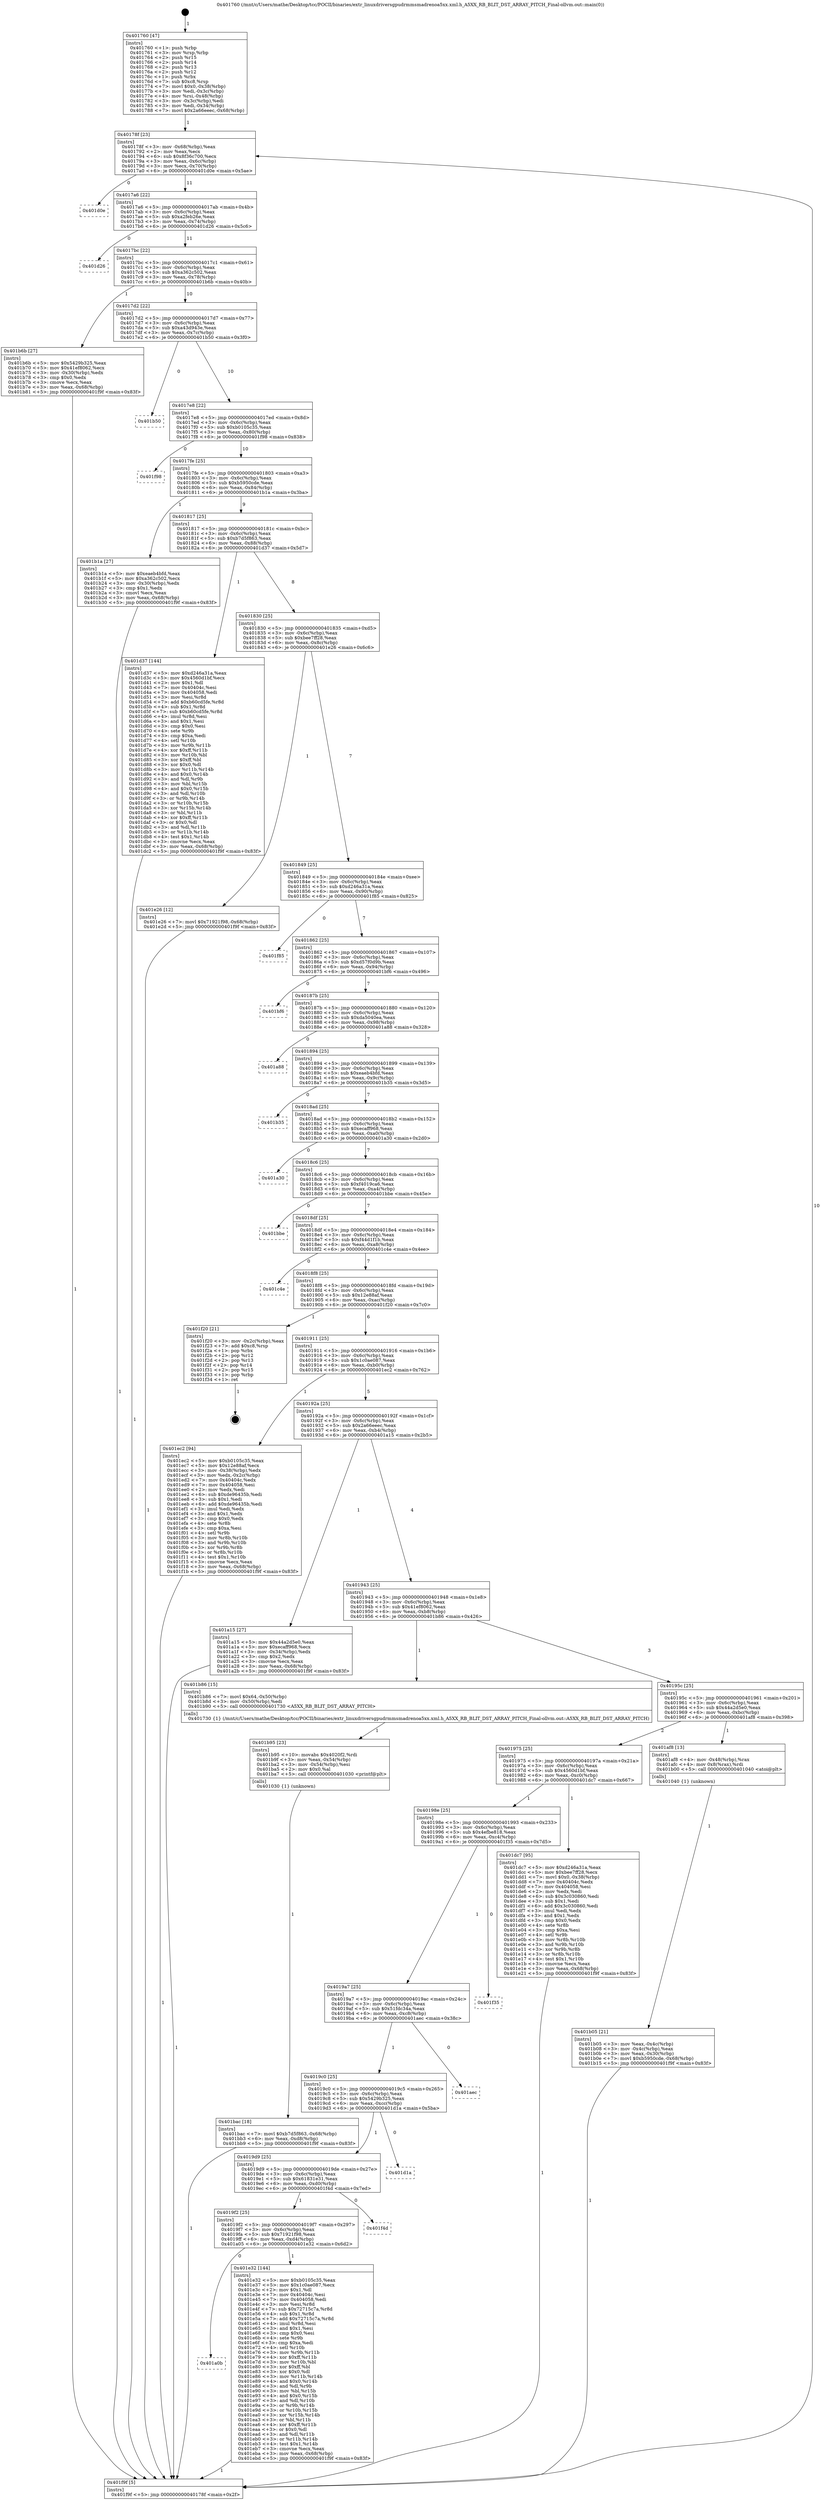digraph "0x401760" {
  label = "0x401760 (/mnt/c/Users/mathe/Desktop/tcc/POCII/binaries/extr_linuxdriversgpudrmmsmadrenoa5xx.xml.h_A5XX_RB_BLIT_DST_ARRAY_PITCH_Final-ollvm.out::main(0))"
  labelloc = "t"
  node[shape=record]

  Entry [label="",width=0.3,height=0.3,shape=circle,fillcolor=black,style=filled]
  "0x40178f" [label="{
     0x40178f [23]\l
     | [instrs]\l
     &nbsp;&nbsp;0x40178f \<+3\>: mov -0x68(%rbp),%eax\l
     &nbsp;&nbsp;0x401792 \<+2\>: mov %eax,%ecx\l
     &nbsp;&nbsp;0x401794 \<+6\>: sub $0x8f36c700,%ecx\l
     &nbsp;&nbsp;0x40179a \<+3\>: mov %eax,-0x6c(%rbp)\l
     &nbsp;&nbsp;0x40179d \<+3\>: mov %ecx,-0x70(%rbp)\l
     &nbsp;&nbsp;0x4017a0 \<+6\>: je 0000000000401d0e \<main+0x5ae\>\l
  }"]
  "0x401d0e" [label="{
     0x401d0e\l
  }", style=dashed]
  "0x4017a6" [label="{
     0x4017a6 [22]\l
     | [instrs]\l
     &nbsp;&nbsp;0x4017a6 \<+5\>: jmp 00000000004017ab \<main+0x4b\>\l
     &nbsp;&nbsp;0x4017ab \<+3\>: mov -0x6c(%rbp),%eax\l
     &nbsp;&nbsp;0x4017ae \<+5\>: sub $0xa2feb26e,%eax\l
     &nbsp;&nbsp;0x4017b3 \<+3\>: mov %eax,-0x74(%rbp)\l
     &nbsp;&nbsp;0x4017b6 \<+6\>: je 0000000000401d26 \<main+0x5c6\>\l
  }"]
  Exit [label="",width=0.3,height=0.3,shape=circle,fillcolor=black,style=filled,peripheries=2]
  "0x401d26" [label="{
     0x401d26\l
  }", style=dashed]
  "0x4017bc" [label="{
     0x4017bc [22]\l
     | [instrs]\l
     &nbsp;&nbsp;0x4017bc \<+5\>: jmp 00000000004017c1 \<main+0x61\>\l
     &nbsp;&nbsp;0x4017c1 \<+3\>: mov -0x6c(%rbp),%eax\l
     &nbsp;&nbsp;0x4017c4 \<+5\>: sub $0xa362c502,%eax\l
     &nbsp;&nbsp;0x4017c9 \<+3\>: mov %eax,-0x78(%rbp)\l
     &nbsp;&nbsp;0x4017cc \<+6\>: je 0000000000401b6b \<main+0x40b\>\l
  }"]
  "0x401a0b" [label="{
     0x401a0b\l
  }", style=dashed]
  "0x401b6b" [label="{
     0x401b6b [27]\l
     | [instrs]\l
     &nbsp;&nbsp;0x401b6b \<+5\>: mov $0x5429b325,%eax\l
     &nbsp;&nbsp;0x401b70 \<+5\>: mov $0x41ef8062,%ecx\l
     &nbsp;&nbsp;0x401b75 \<+3\>: mov -0x30(%rbp),%edx\l
     &nbsp;&nbsp;0x401b78 \<+3\>: cmp $0x0,%edx\l
     &nbsp;&nbsp;0x401b7b \<+3\>: cmove %ecx,%eax\l
     &nbsp;&nbsp;0x401b7e \<+3\>: mov %eax,-0x68(%rbp)\l
     &nbsp;&nbsp;0x401b81 \<+5\>: jmp 0000000000401f9f \<main+0x83f\>\l
  }"]
  "0x4017d2" [label="{
     0x4017d2 [22]\l
     | [instrs]\l
     &nbsp;&nbsp;0x4017d2 \<+5\>: jmp 00000000004017d7 \<main+0x77\>\l
     &nbsp;&nbsp;0x4017d7 \<+3\>: mov -0x6c(%rbp),%eax\l
     &nbsp;&nbsp;0x4017da \<+5\>: sub $0xa43d943e,%eax\l
     &nbsp;&nbsp;0x4017df \<+3\>: mov %eax,-0x7c(%rbp)\l
     &nbsp;&nbsp;0x4017e2 \<+6\>: je 0000000000401b50 \<main+0x3f0\>\l
  }"]
  "0x401e32" [label="{
     0x401e32 [144]\l
     | [instrs]\l
     &nbsp;&nbsp;0x401e32 \<+5\>: mov $0xb0105c35,%eax\l
     &nbsp;&nbsp;0x401e37 \<+5\>: mov $0x1c0ae087,%ecx\l
     &nbsp;&nbsp;0x401e3c \<+2\>: mov $0x1,%dl\l
     &nbsp;&nbsp;0x401e3e \<+7\>: mov 0x40404c,%esi\l
     &nbsp;&nbsp;0x401e45 \<+7\>: mov 0x404058,%edi\l
     &nbsp;&nbsp;0x401e4c \<+3\>: mov %esi,%r8d\l
     &nbsp;&nbsp;0x401e4f \<+7\>: sub $0x72715c7a,%r8d\l
     &nbsp;&nbsp;0x401e56 \<+4\>: sub $0x1,%r8d\l
     &nbsp;&nbsp;0x401e5a \<+7\>: add $0x72715c7a,%r8d\l
     &nbsp;&nbsp;0x401e61 \<+4\>: imul %r8d,%esi\l
     &nbsp;&nbsp;0x401e65 \<+3\>: and $0x1,%esi\l
     &nbsp;&nbsp;0x401e68 \<+3\>: cmp $0x0,%esi\l
     &nbsp;&nbsp;0x401e6b \<+4\>: sete %r9b\l
     &nbsp;&nbsp;0x401e6f \<+3\>: cmp $0xa,%edi\l
     &nbsp;&nbsp;0x401e72 \<+4\>: setl %r10b\l
     &nbsp;&nbsp;0x401e76 \<+3\>: mov %r9b,%r11b\l
     &nbsp;&nbsp;0x401e79 \<+4\>: xor $0xff,%r11b\l
     &nbsp;&nbsp;0x401e7d \<+3\>: mov %r10b,%bl\l
     &nbsp;&nbsp;0x401e80 \<+3\>: xor $0xff,%bl\l
     &nbsp;&nbsp;0x401e83 \<+3\>: xor $0x0,%dl\l
     &nbsp;&nbsp;0x401e86 \<+3\>: mov %r11b,%r14b\l
     &nbsp;&nbsp;0x401e89 \<+4\>: and $0x0,%r14b\l
     &nbsp;&nbsp;0x401e8d \<+3\>: and %dl,%r9b\l
     &nbsp;&nbsp;0x401e90 \<+3\>: mov %bl,%r15b\l
     &nbsp;&nbsp;0x401e93 \<+4\>: and $0x0,%r15b\l
     &nbsp;&nbsp;0x401e97 \<+3\>: and %dl,%r10b\l
     &nbsp;&nbsp;0x401e9a \<+3\>: or %r9b,%r14b\l
     &nbsp;&nbsp;0x401e9d \<+3\>: or %r10b,%r15b\l
     &nbsp;&nbsp;0x401ea0 \<+3\>: xor %r15b,%r14b\l
     &nbsp;&nbsp;0x401ea3 \<+3\>: or %bl,%r11b\l
     &nbsp;&nbsp;0x401ea6 \<+4\>: xor $0xff,%r11b\l
     &nbsp;&nbsp;0x401eaa \<+3\>: or $0x0,%dl\l
     &nbsp;&nbsp;0x401ead \<+3\>: and %dl,%r11b\l
     &nbsp;&nbsp;0x401eb0 \<+3\>: or %r11b,%r14b\l
     &nbsp;&nbsp;0x401eb3 \<+4\>: test $0x1,%r14b\l
     &nbsp;&nbsp;0x401eb7 \<+3\>: cmovne %ecx,%eax\l
     &nbsp;&nbsp;0x401eba \<+3\>: mov %eax,-0x68(%rbp)\l
     &nbsp;&nbsp;0x401ebd \<+5\>: jmp 0000000000401f9f \<main+0x83f\>\l
  }"]
  "0x401b50" [label="{
     0x401b50\l
  }", style=dashed]
  "0x4017e8" [label="{
     0x4017e8 [22]\l
     | [instrs]\l
     &nbsp;&nbsp;0x4017e8 \<+5\>: jmp 00000000004017ed \<main+0x8d\>\l
     &nbsp;&nbsp;0x4017ed \<+3\>: mov -0x6c(%rbp),%eax\l
     &nbsp;&nbsp;0x4017f0 \<+5\>: sub $0xb0105c35,%eax\l
     &nbsp;&nbsp;0x4017f5 \<+3\>: mov %eax,-0x80(%rbp)\l
     &nbsp;&nbsp;0x4017f8 \<+6\>: je 0000000000401f98 \<main+0x838\>\l
  }"]
  "0x4019f2" [label="{
     0x4019f2 [25]\l
     | [instrs]\l
     &nbsp;&nbsp;0x4019f2 \<+5\>: jmp 00000000004019f7 \<main+0x297\>\l
     &nbsp;&nbsp;0x4019f7 \<+3\>: mov -0x6c(%rbp),%eax\l
     &nbsp;&nbsp;0x4019fa \<+5\>: sub $0x71921f98,%eax\l
     &nbsp;&nbsp;0x4019ff \<+6\>: mov %eax,-0xd4(%rbp)\l
     &nbsp;&nbsp;0x401a05 \<+6\>: je 0000000000401e32 \<main+0x6d2\>\l
  }"]
  "0x401f98" [label="{
     0x401f98\l
  }", style=dashed]
  "0x4017fe" [label="{
     0x4017fe [25]\l
     | [instrs]\l
     &nbsp;&nbsp;0x4017fe \<+5\>: jmp 0000000000401803 \<main+0xa3\>\l
     &nbsp;&nbsp;0x401803 \<+3\>: mov -0x6c(%rbp),%eax\l
     &nbsp;&nbsp;0x401806 \<+5\>: sub $0xb5950cde,%eax\l
     &nbsp;&nbsp;0x40180b \<+6\>: mov %eax,-0x84(%rbp)\l
     &nbsp;&nbsp;0x401811 \<+6\>: je 0000000000401b1a \<main+0x3ba\>\l
  }"]
  "0x401f4d" [label="{
     0x401f4d\l
  }", style=dashed]
  "0x401b1a" [label="{
     0x401b1a [27]\l
     | [instrs]\l
     &nbsp;&nbsp;0x401b1a \<+5\>: mov $0xeaeb4bfd,%eax\l
     &nbsp;&nbsp;0x401b1f \<+5\>: mov $0xa362c502,%ecx\l
     &nbsp;&nbsp;0x401b24 \<+3\>: mov -0x30(%rbp),%edx\l
     &nbsp;&nbsp;0x401b27 \<+3\>: cmp $0x1,%edx\l
     &nbsp;&nbsp;0x401b2a \<+3\>: cmovl %ecx,%eax\l
     &nbsp;&nbsp;0x401b2d \<+3\>: mov %eax,-0x68(%rbp)\l
     &nbsp;&nbsp;0x401b30 \<+5\>: jmp 0000000000401f9f \<main+0x83f\>\l
  }"]
  "0x401817" [label="{
     0x401817 [25]\l
     | [instrs]\l
     &nbsp;&nbsp;0x401817 \<+5\>: jmp 000000000040181c \<main+0xbc\>\l
     &nbsp;&nbsp;0x40181c \<+3\>: mov -0x6c(%rbp),%eax\l
     &nbsp;&nbsp;0x40181f \<+5\>: sub $0xb7d5f863,%eax\l
     &nbsp;&nbsp;0x401824 \<+6\>: mov %eax,-0x88(%rbp)\l
     &nbsp;&nbsp;0x40182a \<+6\>: je 0000000000401d37 \<main+0x5d7\>\l
  }"]
  "0x4019d9" [label="{
     0x4019d9 [25]\l
     | [instrs]\l
     &nbsp;&nbsp;0x4019d9 \<+5\>: jmp 00000000004019de \<main+0x27e\>\l
     &nbsp;&nbsp;0x4019de \<+3\>: mov -0x6c(%rbp),%eax\l
     &nbsp;&nbsp;0x4019e1 \<+5\>: sub $0x61831e31,%eax\l
     &nbsp;&nbsp;0x4019e6 \<+6\>: mov %eax,-0xd0(%rbp)\l
     &nbsp;&nbsp;0x4019ec \<+6\>: je 0000000000401f4d \<main+0x7ed\>\l
  }"]
  "0x401d37" [label="{
     0x401d37 [144]\l
     | [instrs]\l
     &nbsp;&nbsp;0x401d37 \<+5\>: mov $0xd246a31a,%eax\l
     &nbsp;&nbsp;0x401d3c \<+5\>: mov $0x4560d1bf,%ecx\l
     &nbsp;&nbsp;0x401d41 \<+2\>: mov $0x1,%dl\l
     &nbsp;&nbsp;0x401d43 \<+7\>: mov 0x40404c,%esi\l
     &nbsp;&nbsp;0x401d4a \<+7\>: mov 0x404058,%edi\l
     &nbsp;&nbsp;0x401d51 \<+3\>: mov %esi,%r8d\l
     &nbsp;&nbsp;0x401d54 \<+7\>: add $0xb60cd5fe,%r8d\l
     &nbsp;&nbsp;0x401d5b \<+4\>: sub $0x1,%r8d\l
     &nbsp;&nbsp;0x401d5f \<+7\>: sub $0xb60cd5fe,%r8d\l
     &nbsp;&nbsp;0x401d66 \<+4\>: imul %r8d,%esi\l
     &nbsp;&nbsp;0x401d6a \<+3\>: and $0x1,%esi\l
     &nbsp;&nbsp;0x401d6d \<+3\>: cmp $0x0,%esi\l
     &nbsp;&nbsp;0x401d70 \<+4\>: sete %r9b\l
     &nbsp;&nbsp;0x401d74 \<+3\>: cmp $0xa,%edi\l
     &nbsp;&nbsp;0x401d77 \<+4\>: setl %r10b\l
     &nbsp;&nbsp;0x401d7b \<+3\>: mov %r9b,%r11b\l
     &nbsp;&nbsp;0x401d7e \<+4\>: xor $0xff,%r11b\l
     &nbsp;&nbsp;0x401d82 \<+3\>: mov %r10b,%bl\l
     &nbsp;&nbsp;0x401d85 \<+3\>: xor $0xff,%bl\l
     &nbsp;&nbsp;0x401d88 \<+3\>: xor $0x0,%dl\l
     &nbsp;&nbsp;0x401d8b \<+3\>: mov %r11b,%r14b\l
     &nbsp;&nbsp;0x401d8e \<+4\>: and $0x0,%r14b\l
     &nbsp;&nbsp;0x401d92 \<+3\>: and %dl,%r9b\l
     &nbsp;&nbsp;0x401d95 \<+3\>: mov %bl,%r15b\l
     &nbsp;&nbsp;0x401d98 \<+4\>: and $0x0,%r15b\l
     &nbsp;&nbsp;0x401d9c \<+3\>: and %dl,%r10b\l
     &nbsp;&nbsp;0x401d9f \<+3\>: or %r9b,%r14b\l
     &nbsp;&nbsp;0x401da2 \<+3\>: or %r10b,%r15b\l
     &nbsp;&nbsp;0x401da5 \<+3\>: xor %r15b,%r14b\l
     &nbsp;&nbsp;0x401da8 \<+3\>: or %bl,%r11b\l
     &nbsp;&nbsp;0x401dab \<+4\>: xor $0xff,%r11b\l
     &nbsp;&nbsp;0x401daf \<+3\>: or $0x0,%dl\l
     &nbsp;&nbsp;0x401db2 \<+3\>: and %dl,%r11b\l
     &nbsp;&nbsp;0x401db5 \<+3\>: or %r11b,%r14b\l
     &nbsp;&nbsp;0x401db8 \<+4\>: test $0x1,%r14b\l
     &nbsp;&nbsp;0x401dbc \<+3\>: cmovne %ecx,%eax\l
     &nbsp;&nbsp;0x401dbf \<+3\>: mov %eax,-0x68(%rbp)\l
     &nbsp;&nbsp;0x401dc2 \<+5\>: jmp 0000000000401f9f \<main+0x83f\>\l
  }"]
  "0x401830" [label="{
     0x401830 [25]\l
     | [instrs]\l
     &nbsp;&nbsp;0x401830 \<+5\>: jmp 0000000000401835 \<main+0xd5\>\l
     &nbsp;&nbsp;0x401835 \<+3\>: mov -0x6c(%rbp),%eax\l
     &nbsp;&nbsp;0x401838 \<+5\>: sub $0xbee7ff28,%eax\l
     &nbsp;&nbsp;0x40183d \<+6\>: mov %eax,-0x8c(%rbp)\l
     &nbsp;&nbsp;0x401843 \<+6\>: je 0000000000401e26 \<main+0x6c6\>\l
  }"]
  "0x401d1a" [label="{
     0x401d1a\l
  }", style=dashed]
  "0x401e26" [label="{
     0x401e26 [12]\l
     | [instrs]\l
     &nbsp;&nbsp;0x401e26 \<+7\>: movl $0x71921f98,-0x68(%rbp)\l
     &nbsp;&nbsp;0x401e2d \<+5\>: jmp 0000000000401f9f \<main+0x83f\>\l
  }"]
  "0x401849" [label="{
     0x401849 [25]\l
     | [instrs]\l
     &nbsp;&nbsp;0x401849 \<+5\>: jmp 000000000040184e \<main+0xee\>\l
     &nbsp;&nbsp;0x40184e \<+3\>: mov -0x6c(%rbp),%eax\l
     &nbsp;&nbsp;0x401851 \<+5\>: sub $0xd246a31a,%eax\l
     &nbsp;&nbsp;0x401856 \<+6\>: mov %eax,-0x90(%rbp)\l
     &nbsp;&nbsp;0x40185c \<+6\>: je 0000000000401f85 \<main+0x825\>\l
  }"]
  "0x4019c0" [label="{
     0x4019c0 [25]\l
     | [instrs]\l
     &nbsp;&nbsp;0x4019c0 \<+5\>: jmp 00000000004019c5 \<main+0x265\>\l
     &nbsp;&nbsp;0x4019c5 \<+3\>: mov -0x6c(%rbp),%eax\l
     &nbsp;&nbsp;0x4019c8 \<+5\>: sub $0x5429b325,%eax\l
     &nbsp;&nbsp;0x4019cd \<+6\>: mov %eax,-0xcc(%rbp)\l
     &nbsp;&nbsp;0x4019d3 \<+6\>: je 0000000000401d1a \<main+0x5ba\>\l
  }"]
  "0x401f85" [label="{
     0x401f85\l
  }", style=dashed]
  "0x401862" [label="{
     0x401862 [25]\l
     | [instrs]\l
     &nbsp;&nbsp;0x401862 \<+5\>: jmp 0000000000401867 \<main+0x107\>\l
     &nbsp;&nbsp;0x401867 \<+3\>: mov -0x6c(%rbp),%eax\l
     &nbsp;&nbsp;0x40186a \<+5\>: sub $0xd57f0d9b,%eax\l
     &nbsp;&nbsp;0x40186f \<+6\>: mov %eax,-0x94(%rbp)\l
     &nbsp;&nbsp;0x401875 \<+6\>: je 0000000000401bf6 \<main+0x496\>\l
  }"]
  "0x401aec" [label="{
     0x401aec\l
  }", style=dashed]
  "0x401bf6" [label="{
     0x401bf6\l
  }", style=dashed]
  "0x40187b" [label="{
     0x40187b [25]\l
     | [instrs]\l
     &nbsp;&nbsp;0x40187b \<+5\>: jmp 0000000000401880 \<main+0x120\>\l
     &nbsp;&nbsp;0x401880 \<+3\>: mov -0x6c(%rbp),%eax\l
     &nbsp;&nbsp;0x401883 \<+5\>: sub $0xda5040ea,%eax\l
     &nbsp;&nbsp;0x401888 \<+6\>: mov %eax,-0x98(%rbp)\l
     &nbsp;&nbsp;0x40188e \<+6\>: je 0000000000401a88 \<main+0x328\>\l
  }"]
  "0x4019a7" [label="{
     0x4019a7 [25]\l
     | [instrs]\l
     &nbsp;&nbsp;0x4019a7 \<+5\>: jmp 00000000004019ac \<main+0x24c\>\l
     &nbsp;&nbsp;0x4019ac \<+3\>: mov -0x6c(%rbp),%eax\l
     &nbsp;&nbsp;0x4019af \<+5\>: sub $0x51fdc34a,%eax\l
     &nbsp;&nbsp;0x4019b4 \<+6\>: mov %eax,-0xc8(%rbp)\l
     &nbsp;&nbsp;0x4019ba \<+6\>: je 0000000000401aec \<main+0x38c\>\l
  }"]
  "0x401a88" [label="{
     0x401a88\l
  }", style=dashed]
  "0x401894" [label="{
     0x401894 [25]\l
     | [instrs]\l
     &nbsp;&nbsp;0x401894 \<+5\>: jmp 0000000000401899 \<main+0x139\>\l
     &nbsp;&nbsp;0x401899 \<+3\>: mov -0x6c(%rbp),%eax\l
     &nbsp;&nbsp;0x40189c \<+5\>: sub $0xeaeb4bfd,%eax\l
     &nbsp;&nbsp;0x4018a1 \<+6\>: mov %eax,-0x9c(%rbp)\l
     &nbsp;&nbsp;0x4018a7 \<+6\>: je 0000000000401b35 \<main+0x3d5\>\l
  }"]
  "0x401f35" [label="{
     0x401f35\l
  }", style=dashed]
  "0x401b35" [label="{
     0x401b35\l
  }", style=dashed]
  "0x4018ad" [label="{
     0x4018ad [25]\l
     | [instrs]\l
     &nbsp;&nbsp;0x4018ad \<+5\>: jmp 00000000004018b2 \<main+0x152\>\l
     &nbsp;&nbsp;0x4018b2 \<+3\>: mov -0x6c(%rbp),%eax\l
     &nbsp;&nbsp;0x4018b5 \<+5\>: sub $0xecaff968,%eax\l
     &nbsp;&nbsp;0x4018ba \<+6\>: mov %eax,-0xa0(%rbp)\l
     &nbsp;&nbsp;0x4018c0 \<+6\>: je 0000000000401a30 \<main+0x2d0\>\l
  }"]
  "0x40198e" [label="{
     0x40198e [25]\l
     | [instrs]\l
     &nbsp;&nbsp;0x40198e \<+5\>: jmp 0000000000401993 \<main+0x233\>\l
     &nbsp;&nbsp;0x401993 \<+3\>: mov -0x6c(%rbp),%eax\l
     &nbsp;&nbsp;0x401996 \<+5\>: sub $0x4efbe818,%eax\l
     &nbsp;&nbsp;0x40199b \<+6\>: mov %eax,-0xc4(%rbp)\l
     &nbsp;&nbsp;0x4019a1 \<+6\>: je 0000000000401f35 \<main+0x7d5\>\l
  }"]
  "0x401a30" [label="{
     0x401a30\l
  }", style=dashed]
  "0x4018c6" [label="{
     0x4018c6 [25]\l
     | [instrs]\l
     &nbsp;&nbsp;0x4018c6 \<+5\>: jmp 00000000004018cb \<main+0x16b\>\l
     &nbsp;&nbsp;0x4018cb \<+3\>: mov -0x6c(%rbp),%eax\l
     &nbsp;&nbsp;0x4018ce \<+5\>: sub $0xf4019ca6,%eax\l
     &nbsp;&nbsp;0x4018d3 \<+6\>: mov %eax,-0xa4(%rbp)\l
     &nbsp;&nbsp;0x4018d9 \<+6\>: je 0000000000401bbe \<main+0x45e\>\l
  }"]
  "0x401dc7" [label="{
     0x401dc7 [95]\l
     | [instrs]\l
     &nbsp;&nbsp;0x401dc7 \<+5\>: mov $0xd246a31a,%eax\l
     &nbsp;&nbsp;0x401dcc \<+5\>: mov $0xbee7ff28,%ecx\l
     &nbsp;&nbsp;0x401dd1 \<+7\>: movl $0x0,-0x38(%rbp)\l
     &nbsp;&nbsp;0x401dd8 \<+7\>: mov 0x40404c,%edx\l
     &nbsp;&nbsp;0x401ddf \<+7\>: mov 0x404058,%esi\l
     &nbsp;&nbsp;0x401de6 \<+2\>: mov %edx,%edi\l
     &nbsp;&nbsp;0x401de8 \<+6\>: sub $0x3c030860,%edi\l
     &nbsp;&nbsp;0x401dee \<+3\>: sub $0x1,%edi\l
     &nbsp;&nbsp;0x401df1 \<+6\>: add $0x3c030860,%edi\l
     &nbsp;&nbsp;0x401df7 \<+3\>: imul %edi,%edx\l
     &nbsp;&nbsp;0x401dfa \<+3\>: and $0x1,%edx\l
     &nbsp;&nbsp;0x401dfd \<+3\>: cmp $0x0,%edx\l
     &nbsp;&nbsp;0x401e00 \<+4\>: sete %r8b\l
     &nbsp;&nbsp;0x401e04 \<+3\>: cmp $0xa,%esi\l
     &nbsp;&nbsp;0x401e07 \<+4\>: setl %r9b\l
     &nbsp;&nbsp;0x401e0b \<+3\>: mov %r8b,%r10b\l
     &nbsp;&nbsp;0x401e0e \<+3\>: and %r9b,%r10b\l
     &nbsp;&nbsp;0x401e11 \<+3\>: xor %r9b,%r8b\l
     &nbsp;&nbsp;0x401e14 \<+3\>: or %r8b,%r10b\l
     &nbsp;&nbsp;0x401e17 \<+4\>: test $0x1,%r10b\l
     &nbsp;&nbsp;0x401e1b \<+3\>: cmovne %ecx,%eax\l
     &nbsp;&nbsp;0x401e1e \<+3\>: mov %eax,-0x68(%rbp)\l
     &nbsp;&nbsp;0x401e21 \<+5\>: jmp 0000000000401f9f \<main+0x83f\>\l
  }"]
  "0x401bbe" [label="{
     0x401bbe\l
  }", style=dashed]
  "0x4018df" [label="{
     0x4018df [25]\l
     | [instrs]\l
     &nbsp;&nbsp;0x4018df \<+5\>: jmp 00000000004018e4 \<main+0x184\>\l
     &nbsp;&nbsp;0x4018e4 \<+3\>: mov -0x6c(%rbp),%eax\l
     &nbsp;&nbsp;0x4018e7 \<+5\>: sub $0xf44d1f1b,%eax\l
     &nbsp;&nbsp;0x4018ec \<+6\>: mov %eax,-0xa8(%rbp)\l
     &nbsp;&nbsp;0x4018f2 \<+6\>: je 0000000000401c4e \<main+0x4ee\>\l
  }"]
  "0x401bac" [label="{
     0x401bac [18]\l
     | [instrs]\l
     &nbsp;&nbsp;0x401bac \<+7\>: movl $0xb7d5f863,-0x68(%rbp)\l
     &nbsp;&nbsp;0x401bb3 \<+6\>: mov %eax,-0xd8(%rbp)\l
     &nbsp;&nbsp;0x401bb9 \<+5\>: jmp 0000000000401f9f \<main+0x83f\>\l
  }"]
  "0x401c4e" [label="{
     0x401c4e\l
  }", style=dashed]
  "0x4018f8" [label="{
     0x4018f8 [25]\l
     | [instrs]\l
     &nbsp;&nbsp;0x4018f8 \<+5\>: jmp 00000000004018fd \<main+0x19d\>\l
     &nbsp;&nbsp;0x4018fd \<+3\>: mov -0x6c(%rbp),%eax\l
     &nbsp;&nbsp;0x401900 \<+5\>: sub $0x12e88af,%eax\l
     &nbsp;&nbsp;0x401905 \<+6\>: mov %eax,-0xac(%rbp)\l
     &nbsp;&nbsp;0x40190b \<+6\>: je 0000000000401f20 \<main+0x7c0\>\l
  }"]
  "0x401b95" [label="{
     0x401b95 [23]\l
     | [instrs]\l
     &nbsp;&nbsp;0x401b95 \<+10\>: movabs $0x4020f2,%rdi\l
     &nbsp;&nbsp;0x401b9f \<+3\>: mov %eax,-0x54(%rbp)\l
     &nbsp;&nbsp;0x401ba2 \<+3\>: mov -0x54(%rbp),%esi\l
     &nbsp;&nbsp;0x401ba5 \<+2\>: mov $0x0,%al\l
     &nbsp;&nbsp;0x401ba7 \<+5\>: call 0000000000401030 \<printf@plt\>\l
     | [calls]\l
     &nbsp;&nbsp;0x401030 \{1\} (unknown)\l
  }"]
  "0x401f20" [label="{
     0x401f20 [21]\l
     | [instrs]\l
     &nbsp;&nbsp;0x401f20 \<+3\>: mov -0x2c(%rbp),%eax\l
     &nbsp;&nbsp;0x401f23 \<+7\>: add $0xc8,%rsp\l
     &nbsp;&nbsp;0x401f2a \<+1\>: pop %rbx\l
     &nbsp;&nbsp;0x401f2b \<+2\>: pop %r12\l
     &nbsp;&nbsp;0x401f2d \<+2\>: pop %r13\l
     &nbsp;&nbsp;0x401f2f \<+2\>: pop %r14\l
     &nbsp;&nbsp;0x401f31 \<+2\>: pop %r15\l
     &nbsp;&nbsp;0x401f33 \<+1\>: pop %rbp\l
     &nbsp;&nbsp;0x401f34 \<+1\>: ret\l
  }"]
  "0x401911" [label="{
     0x401911 [25]\l
     | [instrs]\l
     &nbsp;&nbsp;0x401911 \<+5\>: jmp 0000000000401916 \<main+0x1b6\>\l
     &nbsp;&nbsp;0x401916 \<+3\>: mov -0x6c(%rbp),%eax\l
     &nbsp;&nbsp;0x401919 \<+5\>: sub $0x1c0ae087,%eax\l
     &nbsp;&nbsp;0x40191e \<+6\>: mov %eax,-0xb0(%rbp)\l
     &nbsp;&nbsp;0x401924 \<+6\>: je 0000000000401ec2 \<main+0x762\>\l
  }"]
  "0x401b05" [label="{
     0x401b05 [21]\l
     | [instrs]\l
     &nbsp;&nbsp;0x401b05 \<+3\>: mov %eax,-0x4c(%rbp)\l
     &nbsp;&nbsp;0x401b08 \<+3\>: mov -0x4c(%rbp),%eax\l
     &nbsp;&nbsp;0x401b0b \<+3\>: mov %eax,-0x30(%rbp)\l
     &nbsp;&nbsp;0x401b0e \<+7\>: movl $0xb5950cde,-0x68(%rbp)\l
     &nbsp;&nbsp;0x401b15 \<+5\>: jmp 0000000000401f9f \<main+0x83f\>\l
  }"]
  "0x401ec2" [label="{
     0x401ec2 [94]\l
     | [instrs]\l
     &nbsp;&nbsp;0x401ec2 \<+5\>: mov $0xb0105c35,%eax\l
     &nbsp;&nbsp;0x401ec7 \<+5\>: mov $0x12e88af,%ecx\l
     &nbsp;&nbsp;0x401ecc \<+3\>: mov -0x38(%rbp),%edx\l
     &nbsp;&nbsp;0x401ecf \<+3\>: mov %edx,-0x2c(%rbp)\l
     &nbsp;&nbsp;0x401ed2 \<+7\>: mov 0x40404c,%edx\l
     &nbsp;&nbsp;0x401ed9 \<+7\>: mov 0x404058,%esi\l
     &nbsp;&nbsp;0x401ee0 \<+2\>: mov %edx,%edi\l
     &nbsp;&nbsp;0x401ee2 \<+6\>: sub $0xde96435b,%edi\l
     &nbsp;&nbsp;0x401ee8 \<+3\>: sub $0x1,%edi\l
     &nbsp;&nbsp;0x401eeb \<+6\>: add $0xde96435b,%edi\l
     &nbsp;&nbsp;0x401ef1 \<+3\>: imul %edi,%edx\l
     &nbsp;&nbsp;0x401ef4 \<+3\>: and $0x1,%edx\l
     &nbsp;&nbsp;0x401ef7 \<+3\>: cmp $0x0,%edx\l
     &nbsp;&nbsp;0x401efa \<+4\>: sete %r8b\l
     &nbsp;&nbsp;0x401efe \<+3\>: cmp $0xa,%esi\l
     &nbsp;&nbsp;0x401f01 \<+4\>: setl %r9b\l
     &nbsp;&nbsp;0x401f05 \<+3\>: mov %r8b,%r10b\l
     &nbsp;&nbsp;0x401f08 \<+3\>: and %r9b,%r10b\l
     &nbsp;&nbsp;0x401f0b \<+3\>: xor %r9b,%r8b\l
     &nbsp;&nbsp;0x401f0e \<+3\>: or %r8b,%r10b\l
     &nbsp;&nbsp;0x401f11 \<+4\>: test $0x1,%r10b\l
     &nbsp;&nbsp;0x401f15 \<+3\>: cmovne %ecx,%eax\l
     &nbsp;&nbsp;0x401f18 \<+3\>: mov %eax,-0x68(%rbp)\l
     &nbsp;&nbsp;0x401f1b \<+5\>: jmp 0000000000401f9f \<main+0x83f\>\l
  }"]
  "0x40192a" [label="{
     0x40192a [25]\l
     | [instrs]\l
     &nbsp;&nbsp;0x40192a \<+5\>: jmp 000000000040192f \<main+0x1cf\>\l
     &nbsp;&nbsp;0x40192f \<+3\>: mov -0x6c(%rbp),%eax\l
     &nbsp;&nbsp;0x401932 \<+5\>: sub $0x2a66eeec,%eax\l
     &nbsp;&nbsp;0x401937 \<+6\>: mov %eax,-0xb4(%rbp)\l
     &nbsp;&nbsp;0x40193d \<+6\>: je 0000000000401a15 \<main+0x2b5\>\l
  }"]
  "0x401975" [label="{
     0x401975 [25]\l
     | [instrs]\l
     &nbsp;&nbsp;0x401975 \<+5\>: jmp 000000000040197a \<main+0x21a\>\l
     &nbsp;&nbsp;0x40197a \<+3\>: mov -0x6c(%rbp),%eax\l
     &nbsp;&nbsp;0x40197d \<+5\>: sub $0x4560d1bf,%eax\l
     &nbsp;&nbsp;0x401982 \<+6\>: mov %eax,-0xc0(%rbp)\l
     &nbsp;&nbsp;0x401988 \<+6\>: je 0000000000401dc7 \<main+0x667\>\l
  }"]
  "0x401a15" [label="{
     0x401a15 [27]\l
     | [instrs]\l
     &nbsp;&nbsp;0x401a15 \<+5\>: mov $0x44a2d5e0,%eax\l
     &nbsp;&nbsp;0x401a1a \<+5\>: mov $0xecaff968,%ecx\l
     &nbsp;&nbsp;0x401a1f \<+3\>: mov -0x34(%rbp),%edx\l
     &nbsp;&nbsp;0x401a22 \<+3\>: cmp $0x2,%edx\l
     &nbsp;&nbsp;0x401a25 \<+3\>: cmovne %ecx,%eax\l
     &nbsp;&nbsp;0x401a28 \<+3\>: mov %eax,-0x68(%rbp)\l
     &nbsp;&nbsp;0x401a2b \<+5\>: jmp 0000000000401f9f \<main+0x83f\>\l
  }"]
  "0x401943" [label="{
     0x401943 [25]\l
     | [instrs]\l
     &nbsp;&nbsp;0x401943 \<+5\>: jmp 0000000000401948 \<main+0x1e8\>\l
     &nbsp;&nbsp;0x401948 \<+3\>: mov -0x6c(%rbp),%eax\l
     &nbsp;&nbsp;0x40194b \<+5\>: sub $0x41ef8062,%eax\l
     &nbsp;&nbsp;0x401950 \<+6\>: mov %eax,-0xb8(%rbp)\l
     &nbsp;&nbsp;0x401956 \<+6\>: je 0000000000401b86 \<main+0x426\>\l
  }"]
  "0x401f9f" [label="{
     0x401f9f [5]\l
     | [instrs]\l
     &nbsp;&nbsp;0x401f9f \<+5\>: jmp 000000000040178f \<main+0x2f\>\l
  }"]
  "0x401760" [label="{
     0x401760 [47]\l
     | [instrs]\l
     &nbsp;&nbsp;0x401760 \<+1\>: push %rbp\l
     &nbsp;&nbsp;0x401761 \<+3\>: mov %rsp,%rbp\l
     &nbsp;&nbsp;0x401764 \<+2\>: push %r15\l
     &nbsp;&nbsp;0x401766 \<+2\>: push %r14\l
     &nbsp;&nbsp;0x401768 \<+2\>: push %r13\l
     &nbsp;&nbsp;0x40176a \<+2\>: push %r12\l
     &nbsp;&nbsp;0x40176c \<+1\>: push %rbx\l
     &nbsp;&nbsp;0x40176d \<+7\>: sub $0xc8,%rsp\l
     &nbsp;&nbsp;0x401774 \<+7\>: movl $0x0,-0x38(%rbp)\l
     &nbsp;&nbsp;0x40177b \<+3\>: mov %edi,-0x3c(%rbp)\l
     &nbsp;&nbsp;0x40177e \<+4\>: mov %rsi,-0x48(%rbp)\l
     &nbsp;&nbsp;0x401782 \<+3\>: mov -0x3c(%rbp),%edi\l
     &nbsp;&nbsp;0x401785 \<+3\>: mov %edi,-0x34(%rbp)\l
     &nbsp;&nbsp;0x401788 \<+7\>: movl $0x2a66eeec,-0x68(%rbp)\l
  }"]
  "0x401af8" [label="{
     0x401af8 [13]\l
     | [instrs]\l
     &nbsp;&nbsp;0x401af8 \<+4\>: mov -0x48(%rbp),%rax\l
     &nbsp;&nbsp;0x401afc \<+4\>: mov 0x8(%rax),%rdi\l
     &nbsp;&nbsp;0x401b00 \<+5\>: call 0000000000401040 \<atoi@plt\>\l
     | [calls]\l
     &nbsp;&nbsp;0x401040 \{1\} (unknown)\l
  }"]
  "0x401b86" [label="{
     0x401b86 [15]\l
     | [instrs]\l
     &nbsp;&nbsp;0x401b86 \<+7\>: movl $0x64,-0x50(%rbp)\l
     &nbsp;&nbsp;0x401b8d \<+3\>: mov -0x50(%rbp),%edi\l
     &nbsp;&nbsp;0x401b90 \<+5\>: call 0000000000401730 \<A5XX_RB_BLIT_DST_ARRAY_PITCH\>\l
     | [calls]\l
     &nbsp;&nbsp;0x401730 \{1\} (/mnt/c/Users/mathe/Desktop/tcc/POCII/binaries/extr_linuxdriversgpudrmmsmadrenoa5xx.xml.h_A5XX_RB_BLIT_DST_ARRAY_PITCH_Final-ollvm.out::A5XX_RB_BLIT_DST_ARRAY_PITCH)\l
  }"]
  "0x40195c" [label="{
     0x40195c [25]\l
     | [instrs]\l
     &nbsp;&nbsp;0x40195c \<+5\>: jmp 0000000000401961 \<main+0x201\>\l
     &nbsp;&nbsp;0x401961 \<+3\>: mov -0x6c(%rbp),%eax\l
     &nbsp;&nbsp;0x401964 \<+5\>: sub $0x44a2d5e0,%eax\l
     &nbsp;&nbsp;0x401969 \<+6\>: mov %eax,-0xbc(%rbp)\l
     &nbsp;&nbsp;0x40196f \<+6\>: je 0000000000401af8 \<main+0x398\>\l
  }"]
  Entry -> "0x401760" [label=" 1"]
  "0x40178f" -> "0x401d0e" [label=" 0"]
  "0x40178f" -> "0x4017a6" [label=" 11"]
  "0x401f20" -> Exit [label=" 1"]
  "0x4017a6" -> "0x401d26" [label=" 0"]
  "0x4017a6" -> "0x4017bc" [label=" 11"]
  "0x401ec2" -> "0x401f9f" [label=" 1"]
  "0x4017bc" -> "0x401b6b" [label=" 1"]
  "0x4017bc" -> "0x4017d2" [label=" 10"]
  "0x401e32" -> "0x401f9f" [label=" 1"]
  "0x4017d2" -> "0x401b50" [label=" 0"]
  "0x4017d2" -> "0x4017e8" [label=" 10"]
  "0x4019f2" -> "0x401a0b" [label=" 0"]
  "0x4017e8" -> "0x401f98" [label=" 0"]
  "0x4017e8" -> "0x4017fe" [label=" 10"]
  "0x4019f2" -> "0x401e32" [label=" 1"]
  "0x4017fe" -> "0x401b1a" [label=" 1"]
  "0x4017fe" -> "0x401817" [label=" 9"]
  "0x4019d9" -> "0x4019f2" [label=" 1"]
  "0x401817" -> "0x401d37" [label=" 1"]
  "0x401817" -> "0x401830" [label=" 8"]
  "0x4019d9" -> "0x401f4d" [label=" 0"]
  "0x401830" -> "0x401e26" [label=" 1"]
  "0x401830" -> "0x401849" [label=" 7"]
  "0x4019c0" -> "0x4019d9" [label=" 1"]
  "0x401849" -> "0x401f85" [label=" 0"]
  "0x401849" -> "0x401862" [label=" 7"]
  "0x4019c0" -> "0x401d1a" [label=" 0"]
  "0x401862" -> "0x401bf6" [label=" 0"]
  "0x401862" -> "0x40187b" [label=" 7"]
  "0x4019a7" -> "0x4019c0" [label=" 1"]
  "0x40187b" -> "0x401a88" [label=" 0"]
  "0x40187b" -> "0x401894" [label=" 7"]
  "0x4019a7" -> "0x401aec" [label=" 0"]
  "0x401894" -> "0x401b35" [label=" 0"]
  "0x401894" -> "0x4018ad" [label=" 7"]
  "0x40198e" -> "0x4019a7" [label=" 1"]
  "0x4018ad" -> "0x401a30" [label=" 0"]
  "0x4018ad" -> "0x4018c6" [label=" 7"]
  "0x40198e" -> "0x401f35" [label=" 0"]
  "0x4018c6" -> "0x401bbe" [label=" 0"]
  "0x4018c6" -> "0x4018df" [label=" 7"]
  "0x401e26" -> "0x401f9f" [label=" 1"]
  "0x4018df" -> "0x401c4e" [label=" 0"]
  "0x4018df" -> "0x4018f8" [label=" 7"]
  "0x401975" -> "0x40198e" [label=" 1"]
  "0x4018f8" -> "0x401f20" [label=" 1"]
  "0x4018f8" -> "0x401911" [label=" 6"]
  "0x401975" -> "0x401dc7" [label=" 1"]
  "0x401911" -> "0x401ec2" [label=" 1"]
  "0x401911" -> "0x40192a" [label=" 5"]
  "0x401dc7" -> "0x401f9f" [label=" 1"]
  "0x40192a" -> "0x401a15" [label=" 1"]
  "0x40192a" -> "0x401943" [label=" 4"]
  "0x401a15" -> "0x401f9f" [label=" 1"]
  "0x401760" -> "0x40178f" [label=" 1"]
  "0x401f9f" -> "0x40178f" [label=" 10"]
  "0x401d37" -> "0x401f9f" [label=" 1"]
  "0x401943" -> "0x401b86" [label=" 1"]
  "0x401943" -> "0x40195c" [label=" 3"]
  "0x401bac" -> "0x401f9f" [label=" 1"]
  "0x40195c" -> "0x401af8" [label=" 1"]
  "0x40195c" -> "0x401975" [label=" 2"]
  "0x401af8" -> "0x401b05" [label=" 1"]
  "0x401b05" -> "0x401f9f" [label=" 1"]
  "0x401b1a" -> "0x401f9f" [label=" 1"]
  "0x401b6b" -> "0x401f9f" [label=" 1"]
  "0x401b86" -> "0x401b95" [label=" 1"]
  "0x401b95" -> "0x401bac" [label=" 1"]
}
